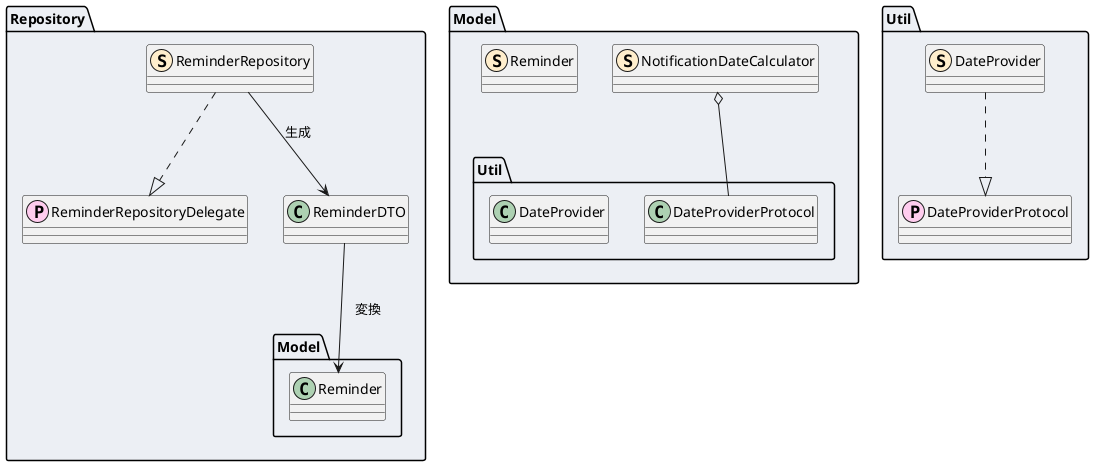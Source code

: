 @startuml Models

namespace Repository #ECEFF4 {
    class ReminderRepositoryDelegate <<P, #ffccee)>>
    class ReminderRepository  <<S, #ffeecc)>>
    class ReminderDTO
    ReminderRepository ..|> ReminderRepositoryDelegate
    ReminderRepository --> ReminderDTO: 生成
    ReminderRepositoryDelegate -r[hidden]-> ReminderDTO
    ReminderDTO -d-> Model.Reminder: 　変換　
}

namespace Model #ECEFF4 {
    class Reminder <<S, #ffeecc)>>
    class NotificationDateCalculator <<S, #ffeecc)>>
    Reminder -r[hidden]-> NotificationDateCalculator
    NotificationDateCalculator o-- Util.DateProviderProtocol
    NotificationDateCalculator -r[hidden]-> Util.DateProvider
}

namespace Util #ECEFF4 {
    class DateProviderProtocol <<P, #ffccee)>>
    class DateProvider <<S, #ffeecc)>>
    DateProvider ..|> DateProviderProtocol
}
